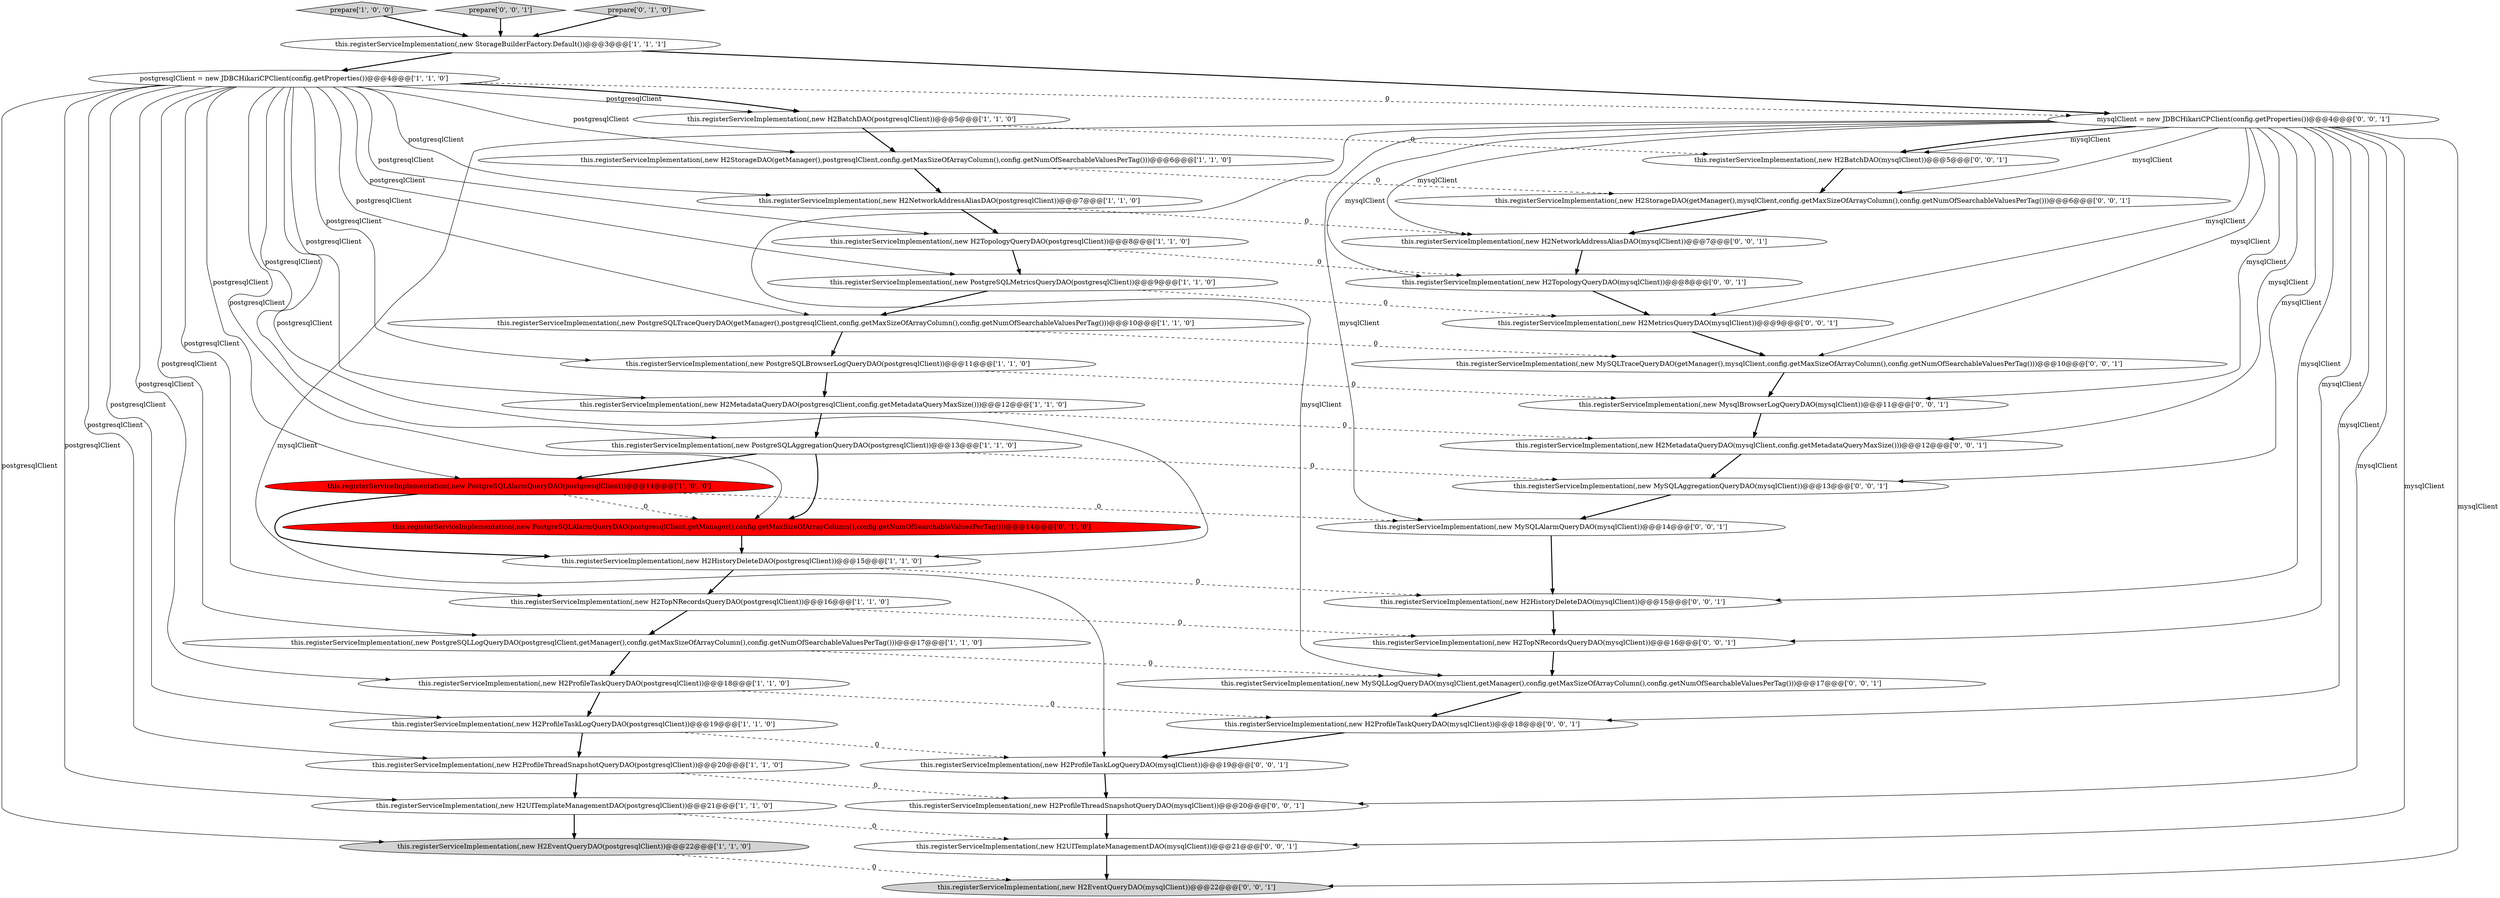 digraph {
13 [style = filled, label = "this.registerServiceImplementation(,new H2MetadataQueryDAO(postgresqlClient,config.getMetadataQueryMaxSize()))@@@12@@@['1', '1', '0']", fillcolor = white, shape = ellipse image = "AAA0AAABBB1BBB"];
1 [style = filled, label = "this.registerServiceImplementation(,new StorageBuilderFactory.Default())@@@3@@@['1', '1', '1']", fillcolor = white, shape = ellipse image = "AAA0AAABBB1BBB"];
5 [style = filled, label = "this.registerServiceImplementation(,new PostgreSQLTraceQueryDAO(getManager(),postgresqlClient,config.getMaxSizeOfArrayColumn(),config.getNumOfSearchableValuesPerTag()))@@@10@@@['1', '1', '0']", fillcolor = white, shape = ellipse image = "AAA0AAABBB1BBB"];
11 [style = filled, label = "this.registerServiceImplementation(,new PostgreSQLBrowserLogQueryDAO(postgresqlClient))@@@11@@@['1', '1', '0']", fillcolor = white, shape = ellipse image = "AAA0AAABBB1BBB"];
34 [style = filled, label = "this.registerServiceImplementation(,new H2MetadataQueryDAO(mysqlClient,config.getMetadataQueryMaxSize()))@@@12@@@['0', '0', '1']", fillcolor = white, shape = ellipse image = "AAA0AAABBB3BBB"];
17 [style = filled, label = "prepare['1', '0', '0']", fillcolor = lightgray, shape = diamond image = "AAA0AAABBB1BBB"];
25 [style = filled, label = "prepare['0', '0', '1']", fillcolor = lightgray, shape = diamond image = "AAA0AAABBB3BBB"];
3 [style = filled, label = "this.registerServiceImplementation(,new PostgreSQLLogQueryDAO(postgresqlClient,getManager(),config.getMaxSizeOfArrayColumn(),config.getNumOfSearchableValuesPerTag()))@@@17@@@['1', '1', '0']", fillcolor = white, shape = ellipse image = "AAA0AAABBB1BBB"];
22 [style = filled, label = "prepare['0', '1', '0']", fillcolor = lightgray, shape = diamond image = "AAA0AAABBB2BBB"];
29 [style = filled, label = "this.registerServiceImplementation(,new H2EventQueryDAO(mysqlClient))@@@22@@@['0', '0', '1']", fillcolor = lightgray, shape = ellipse image = "AAA0AAABBB3BBB"];
30 [style = filled, label = "this.registerServiceImplementation(,new MysqlBrowserLogQueryDAO(mysqlClient))@@@11@@@['0', '0', '1']", fillcolor = white, shape = ellipse image = "AAA0AAABBB3BBB"];
16 [style = filled, label = "postgresqlClient = new JDBCHikariCPClient(config.getProperties())@@@4@@@['1', '1', '0']", fillcolor = white, shape = ellipse image = "AAA0AAABBB1BBB"];
21 [style = filled, label = "this.registerServiceImplementation(,new PostgreSQLAlarmQueryDAO(postgresqlClient,getManager(),config.getMaxSizeOfArrayColumn(),config.getNumOfSearchableValuesPerTag()))@@@14@@@['0', '1', '0']", fillcolor = red, shape = ellipse image = "AAA1AAABBB2BBB"];
31 [style = filled, label = "this.registerServiceImplementation(,new H2NetworkAddressAliasDAO(mysqlClient))@@@7@@@['0', '0', '1']", fillcolor = white, shape = ellipse image = "AAA0AAABBB3BBB"];
8 [style = filled, label = "this.registerServiceImplementation(,new H2NetworkAddressAliasDAO(postgresqlClient))@@@7@@@['1', '1', '0']", fillcolor = white, shape = ellipse image = "AAA0AAABBB1BBB"];
19 [style = filled, label = "this.registerServiceImplementation(,new H2UITemplateManagementDAO(postgresqlClient))@@@21@@@['1', '1', '0']", fillcolor = white, shape = ellipse image = "AAA0AAABBB1BBB"];
0 [style = filled, label = "this.registerServiceImplementation(,new PostgreSQLAlarmQueryDAO(postgresqlClient))@@@14@@@['1', '0', '0']", fillcolor = red, shape = ellipse image = "AAA1AAABBB1BBB"];
7 [style = filled, label = "this.registerServiceImplementation(,new H2HistoryDeleteDAO(postgresqlClient))@@@15@@@['1', '1', '0']", fillcolor = white, shape = ellipse image = "AAA0AAABBB1BBB"];
28 [style = filled, label = "this.registerServiceImplementation(,new MySQLTraceQueryDAO(getManager(),mysqlClient,config.getMaxSizeOfArrayColumn(),config.getNumOfSearchableValuesPerTag()))@@@10@@@['0', '0', '1']", fillcolor = white, shape = ellipse image = "AAA0AAABBB3BBB"];
38 [style = filled, label = "this.registerServiceImplementation(,new MySQLAlarmQueryDAO(mysqlClient))@@@14@@@['0', '0', '1']", fillcolor = white, shape = ellipse image = "AAA0AAABBB3BBB"];
27 [style = filled, label = "this.registerServiceImplementation(,new MySQLAggregationQueryDAO(mysqlClient))@@@13@@@['0', '0', '1']", fillcolor = white, shape = ellipse image = "AAA0AAABBB3BBB"];
37 [style = filled, label = "this.registerServiceImplementation(,new H2ProfileThreadSnapshotQueryDAO(mysqlClient))@@@20@@@['0', '0', '1']", fillcolor = white, shape = ellipse image = "AAA0AAABBB3BBB"];
14 [style = filled, label = "this.registerServiceImplementation(,new H2EventQueryDAO(postgresqlClient))@@@22@@@['1', '1', '0']", fillcolor = lightgray, shape = ellipse image = "AAA0AAABBB1BBB"];
10 [style = filled, label = "this.registerServiceImplementation(,new H2TopNRecordsQueryDAO(postgresqlClient))@@@16@@@['1', '1', '0']", fillcolor = white, shape = ellipse image = "AAA0AAABBB1BBB"];
20 [style = filled, label = "this.registerServiceImplementation(,new H2ProfileTaskLogQueryDAO(postgresqlClient))@@@19@@@['1', '1', '0']", fillcolor = white, shape = ellipse image = "AAA0AAABBB1BBB"];
18 [style = filled, label = "this.registerServiceImplementation(,new PostgreSQLMetricsQueryDAO(postgresqlClient))@@@9@@@['1', '1', '0']", fillcolor = white, shape = ellipse image = "AAA0AAABBB1BBB"];
33 [style = filled, label = "this.registerServiceImplementation(,new H2BatchDAO(mysqlClient))@@@5@@@['0', '0', '1']", fillcolor = white, shape = ellipse image = "AAA0AAABBB3BBB"];
41 [style = filled, label = "this.registerServiceImplementation(,new H2TopologyQueryDAO(mysqlClient))@@@8@@@['0', '0', '1']", fillcolor = white, shape = ellipse image = "AAA0AAABBB3BBB"];
9 [style = filled, label = "this.registerServiceImplementation(,new H2TopologyQueryDAO(postgresqlClient))@@@8@@@['1', '1', '0']", fillcolor = white, shape = ellipse image = "AAA0AAABBB1BBB"];
39 [style = filled, label = "mysqlClient = new JDBCHikariCPClient(config.getProperties())@@@4@@@['0', '0', '1']", fillcolor = white, shape = ellipse image = "AAA0AAABBB3BBB"];
4 [style = filled, label = "this.registerServiceImplementation(,new H2ProfileThreadSnapshotQueryDAO(postgresqlClient))@@@20@@@['1', '1', '0']", fillcolor = white, shape = ellipse image = "AAA0AAABBB1BBB"];
40 [style = filled, label = "this.registerServiceImplementation(,new MySQLLogQueryDAO(mysqlClient,getManager(),config.getMaxSizeOfArrayColumn(),config.getNumOfSearchableValuesPerTag()))@@@17@@@['0', '0', '1']", fillcolor = white, shape = ellipse image = "AAA0AAABBB3BBB"];
23 [style = filled, label = "this.registerServiceImplementation(,new H2UITemplateManagementDAO(mysqlClient))@@@21@@@['0', '0', '1']", fillcolor = white, shape = ellipse image = "AAA0AAABBB3BBB"];
2 [style = filled, label = "this.registerServiceImplementation(,new H2StorageDAO(getManager(),postgresqlClient,config.getMaxSizeOfArrayColumn(),config.getNumOfSearchableValuesPerTag()))@@@6@@@['1', '1', '0']", fillcolor = white, shape = ellipse image = "AAA0AAABBB1BBB"];
35 [style = filled, label = "this.registerServiceImplementation(,new H2ProfileTaskLogQueryDAO(mysqlClient))@@@19@@@['0', '0', '1']", fillcolor = white, shape = ellipse image = "AAA0AAABBB3BBB"];
26 [style = filled, label = "this.registerServiceImplementation(,new H2StorageDAO(getManager(),mysqlClient,config.getMaxSizeOfArrayColumn(),config.getNumOfSearchableValuesPerTag()))@@@6@@@['0', '0', '1']", fillcolor = white, shape = ellipse image = "AAA0AAABBB3BBB"];
24 [style = filled, label = "this.registerServiceImplementation(,new H2HistoryDeleteDAO(mysqlClient))@@@15@@@['0', '0', '1']", fillcolor = white, shape = ellipse image = "AAA0AAABBB3BBB"];
32 [style = filled, label = "this.registerServiceImplementation(,new H2MetricsQueryDAO(mysqlClient))@@@9@@@['0', '0', '1']", fillcolor = white, shape = ellipse image = "AAA0AAABBB3BBB"];
42 [style = filled, label = "this.registerServiceImplementation(,new H2TopNRecordsQueryDAO(mysqlClient))@@@16@@@['0', '0', '1']", fillcolor = white, shape = ellipse image = "AAA0AAABBB3BBB"];
15 [style = filled, label = "this.registerServiceImplementation(,new H2ProfileTaskQueryDAO(postgresqlClient))@@@18@@@['1', '1', '0']", fillcolor = white, shape = ellipse image = "AAA0AAABBB1BBB"];
12 [style = filled, label = "this.registerServiceImplementation(,new H2BatchDAO(postgresqlClient))@@@5@@@['1', '1', '0']", fillcolor = white, shape = ellipse image = "AAA0AAABBB1BBB"];
6 [style = filled, label = "this.registerServiceImplementation(,new PostgreSQLAggregationQueryDAO(postgresqlClient))@@@13@@@['1', '1', '0']", fillcolor = white, shape = ellipse image = "AAA0AAABBB1BBB"];
36 [style = filled, label = "this.registerServiceImplementation(,new H2ProfileTaskQueryDAO(mysqlClient))@@@18@@@['0', '0', '1']", fillcolor = white, shape = ellipse image = "AAA0AAABBB3BBB"];
16->13 [style = solid, label="postgresqlClient"];
27->38 [style = bold, label=""];
25->1 [style = bold, label=""];
16->7 [style = solid, label="postgresqlClient"];
3->40 [style = dashed, label="0"];
39->36 [style = solid, label="mysqlClient"];
39->26 [style = solid, label="mysqlClient"];
0->38 [style = dashed, label="0"];
16->4 [style = solid, label="postgresqlClient"];
23->29 [style = bold, label=""];
20->35 [style = dashed, label="0"];
12->2 [style = bold, label=""];
5->28 [style = dashed, label="0"];
19->23 [style = dashed, label="0"];
35->37 [style = bold, label=""];
15->20 [style = bold, label=""];
11->13 [style = bold, label=""];
39->24 [style = solid, label="mysqlClient"];
9->41 [style = dashed, label="0"];
2->26 [style = dashed, label="0"];
16->8 [style = solid, label="postgresqlClient"];
16->39 [style = dashed, label="0"];
18->32 [style = dashed, label="0"];
16->12 [style = solid, label="postgresqlClient"];
41->32 [style = bold, label=""];
28->30 [style = bold, label=""];
4->19 [style = bold, label=""];
39->27 [style = solid, label="mysqlClient"];
30->34 [style = bold, label=""];
16->9 [style = solid, label="postgresqlClient"];
15->36 [style = dashed, label="0"];
39->42 [style = solid, label="mysqlClient"];
42->40 [style = bold, label=""];
0->7 [style = bold, label=""];
39->35 [style = solid, label="mysqlClient"];
39->41 [style = solid, label="mysqlClient"];
39->29 [style = solid, label="mysqlClient"];
6->27 [style = dashed, label="0"];
1->16 [style = bold, label=""];
31->41 [style = bold, label=""];
21->7 [style = bold, label=""];
5->11 [style = bold, label=""];
39->30 [style = solid, label="mysqlClient"];
36->35 [style = bold, label=""];
39->28 [style = solid, label="mysqlClient"];
14->29 [style = dashed, label="0"];
39->33 [style = solid, label="mysqlClient"];
1->39 [style = bold, label=""];
39->32 [style = solid, label="mysqlClient"];
12->33 [style = dashed, label="0"];
17->1 [style = bold, label=""];
38->24 [style = bold, label=""];
16->20 [style = solid, label="postgresqlClient"];
6->21 [style = bold, label=""];
39->23 [style = solid, label="mysqlClient"];
39->33 [style = bold, label=""];
33->26 [style = bold, label=""];
26->31 [style = bold, label=""];
16->6 [style = solid, label="postgresqlClient"];
9->18 [style = bold, label=""];
19->14 [style = bold, label=""];
40->36 [style = bold, label=""];
16->21 [style = solid, label="postgresqlClient"];
16->14 [style = solid, label="postgresqlClient"];
22->1 [style = bold, label=""];
13->6 [style = bold, label=""];
4->37 [style = dashed, label="0"];
13->34 [style = dashed, label="0"];
16->18 [style = solid, label="postgresqlClient"];
24->42 [style = bold, label=""];
16->5 [style = solid, label="postgresqlClient"];
39->31 [style = solid, label="mysqlClient"];
16->3 [style = solid, label="postgresqlClient"];
16->19 [style = solid, label="postgresqlClient"];
7->10 [style = bold, label=""];
16->11 [style = solid, label="postgresqlClient"];
39->34 [style = solid, label="mysqlClient"];
39->37 [style = solid, label="mysqlClient"];
10->3 [style = bold, label=""];
6->0 [style = bold, label=""];
3->15 [style = bold, label=""];
39->40 [style = solid, label="mysqlClient"];
37->23 [style = bold, label=""];
10->42 [style = dashed, label="0"];
16->0 [style = solid, label="postgresqlClient"];
20->4 [style = bold, label=""];
16->15 [style = solid, label="postgresqlClient"];
7->24 [style = dashed, label="0"];
0->21 [style = dashed, label="0"];
18->5 [style = bold, label=""];
16->2 [style = solid, label="postgresqlClient"];
39->38 [style = solid, label="mysqlClient"];
16->10 [style = solid, label="postgresqlClient"];
8->9 [style = bold, label=""];
8->31 [style = dashed, label="0"];
11->30 [style = dashed, label="0"];
32->28 [style = bold, label=""];
16->12 [style = bold, label=""];
2->8 [style = bold, label=""];
34->27 [style = bold, label=""];
}

